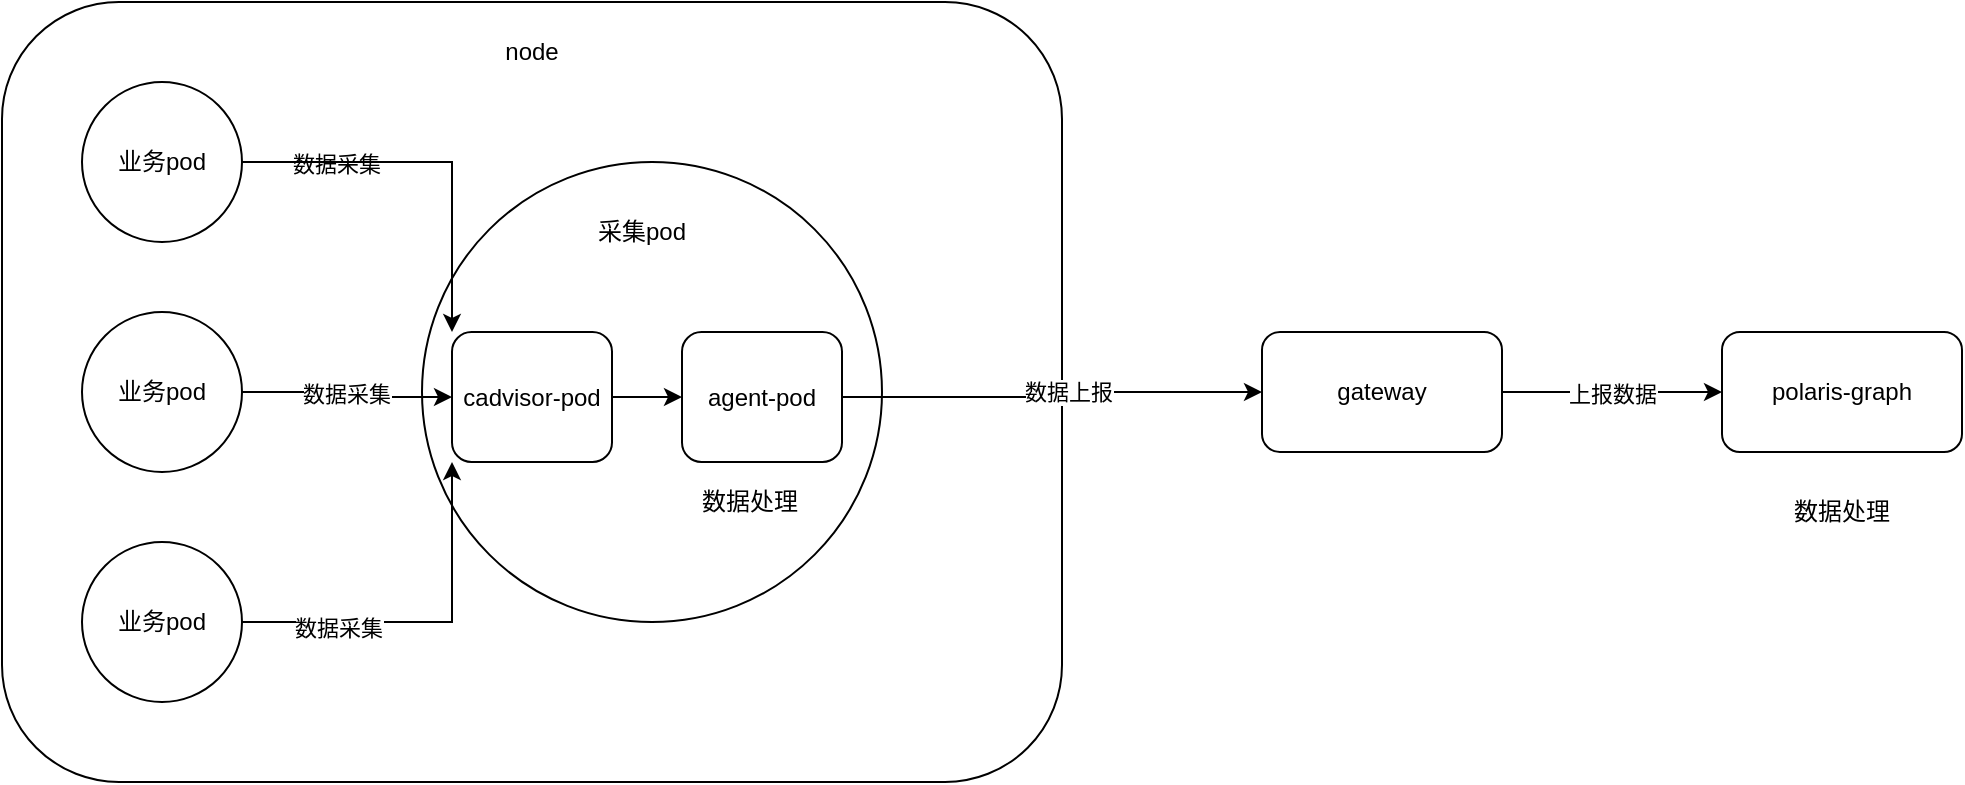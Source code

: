<mxfile version="22.0.5" type="github">
  <diagram name="第 1 页" id="Folhx8cBlLU09I4cg0l0">
    <mxGraphModel dx="2074" dy="1150" grid="1" gridSize="10" guides="1" tooltips="1" connect="1" arrows="1" fold="1" page="1" pageScale="1" pageWidth="827" pageHeight="1169" math="0" shadow="0">
      <root>
        <mxCell id="0" />
        <mxCell id="1" parent="0" />
        <mxCell id="I7m1LKKjwuE7obB8r0My-1" value="" style="rounded=1;whiteSpace=wrap;html=1;" parent="1" vertex="1">
          <mxGeometry x="40" y="120" width="530" height="390" as="geometry" />
        </mxCell>
        <mxCell id="I7m1LKKjwuE7obB8r0My-2" value="node" style="text;html=1;strokeColor=none;fillColor=none;align=center;verticalAlign=middle;whiteSpace=wrap;rounded=0;" parent="1" vertex="1">
          <mxGeometry x="275" y="130" width="60" height="30" as="geometry" />
        </mxCell>
        <mxCell id="I7m1LKKjwuE7obB8r0My-3" value="业务pod" style="ellipse;whiteSpace=wrap;html=1;aspect=fixed;" parent="1" vertex="1">
          <mxGeometry x="80" y="275" width="80" height="80" as="geometry" />
        </mxCell>
        <mxCell id="I7m1LKKjwuE7obB8r0My-4" value="业务pod" style="ellipse;whiteSpace=wrap;html=1;aspect=fixed;" parent="1" vertex="1">
          <mxGeometry x="80" y="390" width="80" height="80" as="geometry" />
        </mxCell>
        <mxCell id="hp6DXvMZNm0NTUo9UdJF-7" style="edgeStyle=orthogonalEdgeStyle;rounded=0;orthogonalLoop=1;jettySize=auto;html=1;exitX=1;exitY=0.5;exitDx=0;exitDy=0;entryX=0;entryY=0;entryDx=0;entryDy=0;" edge="1" parent="1" source="I7m1LKKjwuE7obB8r0My-5" target="I7m1LKKjwuE7obB8r0My-6">
          <mxGeometry relative="1" as="geometry" />
        </mxCell>
        <mxCell id="hp6DXvMZNm0NTUo9UdJF-8" value="数据采集" style="edgeLabel;html=1;align=center;verticalAlign=middle;resizable=0;points=[];" vertex="1" connectable="0" parent="hp6DXvMZNm0NTUo9UdJF-7">
          <mxGeometry x="-0.505" y="-1" relative="1" as="geometry">
            <mxPoint as="offset" />
          </mxGeometry>
        </mxCell>
        <mxCell id="I7m1LKKjwuE7obB8r0My-5" value="业务pod" style="ellipse;whiteSpace=wrap;html=1;aspect=fixed;" parent="1" vertex="1">
          <mxGeometry x="80" y="160" width="80" height="80" as="geometry" />
        </mxCell>
        <mxCell id="I7m1LKKjwuE7obB8r0My-13" style="edgeStyle=orthogonalEdgeStyle;rounded=0;orthogonalLoop=1;jettySize=auto;html=1;" parent="1" source="I7m1LKKjwuE7obB8r0My-6" target="I7m1LKKjwuE7obB8r0My-7" edge="1">
          <mxGeometry relative="1" as="geometry" />
        </mxCell>
        <mxCell id="I7m1LKKjwuE7obB8r0My-21" value="上报数据" style="edgeStyle=orthogonalEdgeStyle;rounded=0;orthogonalLoop=1;jettySize=auto;html=1;" parent="1" source="I7m1LKKjwuE7obB8r0My-18" edge="1">
          <mxGeometry relative="1" as="geometry">
            <mxPoint x="900" y="315" as="targetPoint" />
          </mxGeometry>
        </mxCell>
        <mxCell id="I7m1LKKjwuE7obB8r0My-18" value="gateway" style="rounded=1;whiteSpace=wrap;html=1;" parent="1" vertex="1">
          <mxGeometry x="670" y="285" width="120" height="60" as="geometry" />
        </mxCell>
        <mxCell id="I7m1LKKjwuE7obB8r0My-24" value="polaris-graph" style="rounded=1;whiteSpace=wrap;html=1;" parent="1" vertex="1">
          <mxGeometry x="900" y="285" width="120" height="60" as="geometry" />
        </mxCell>
        <mxCell id="I7m1LKKjwuE7obB8r0My-27" value="数据处理" style="text;html=1;strokeColor=none;fillColor=none;align=center;verticalAlign=middle;whiteSpace=wrap;rounded=0;" parent="1" vertex="1">
          <mxGeometry x="930" y="360" width="60" height="30" as="geometry" />
        </mxCell>
        <mxCell id="hp6DXvMZNm0NTUo9UdJF-1" value="" style="ellipse;whiteSpace=wrap;html=1;aspect=fixed;" vertex="1" parent="1">
          <mxGeometry x="250" y="200" width="230" height="230" as="geometry" />
        </mxCell>
        <mxCell id="I7m1LKKjwuE7obB8r0My-28" value="数据处理" style="text;html=1;strokeColor=none;fillColor=none;align=center;verticalAlign=middle;whiteSpace=wrap;rounded=0;" parent="1" vertex="1">
          <mxGeometry x="384" y="355" width="60" height="30" as="geometry" />
        </mxCell>
        <mxCell id="hp6DXvMZNm0NTUo9UdJF-3" value="" style="edgeStyle=orthogonalEdgeStyle;rounded=0;orthogonalLoop=1;jettySize=auto;html=1;" edge="1" parent="1" source="I7m1LKKjwuE7obB8r0My-6" target="I7m1LKKjwuE7obB8r0My-7">
          <mxGeometry relative="1" as="geometry" />
        </mxCell>
        <mxCell id="I7m1LKKjwuE7obB8r0My-6" value="cadvisor-pod" style="rounded=1;whiteSpace=wrap;html=1;" parent="1" vertex="1">
          <mxGeometry x="265" y="285" width="80" height="65" as="geometry" />
        </mxCell>
        <mxCell id="I7m1LKKjwuE7obB8r0My-7" value="agent-pod" style="rounded=1;whiteSpace=wrap;html=1;" parent="1" vertex="1">
          <mxGeometry x="380" y="285" width="80" height="65" as="geometry" />
        </mxCell>
        <mxCell id="hp6DXvMZNm0NTUo9UdJF-2" value="采集pod" style="text;html=1;strokeColor=none;fillColor=none;align=center;verticalAlign=middle;whiteSpace=wrap;rounded=0;" vertex="1" parent="1">
          <mxGeometry x="330" y="220" width="60" height="30" as="geometry" />
        </mxCell>
        <mxCell id="I7m1LKKjwuE7obB8r0My-12" style="edgeStyle=orthogonalEdgeStyle;rounded=0;orthogonalLoop=1;jettySize=auto;html=1;exitX=1;exitY=0.5;exitDx=0;exitDy=0;entryX=0;entryY=1;entryDx=0;entryDy=0;" parent="1" source="I7m1LKKjwuE7obB8r0My-4" target="I7m1LKKjwuE7obB8r0My-6" edge="1">
          <mxGeometry relative="1" as="geometry" />
        </mxCell>
        <mxCell id="I7m1LKKjwuE7obB8r0My-16" value="数据采集" style="edgeLabel;html=1;align=center;verticalAlign=middle;resizable=0;points=[];" parent="I7m1LKKjwuE7obB8r0My-12" vertex="1" connectable="0">
          <mxGeometry x="-0.484" y="-3" relative="1" as="geometry">
            <mxPoint as="offset" />
          </mxGeometry>
        </mxCell>
        <mxCell id="I7m1LKKjwuE7obB8r0My-9" value="" style="edgeStyle=orthogonalEdgeStyle;rounded=0;orthogonalLoop=1;jettySize=auto;html=1;" parent="1" source="I7m1LKKjwuE7obB8r0My-3" target="I7m1LKKjwuE7obB8r0My-6" edge="1">
          <mxGeometry relative="1" as="geometry" />
        </mxCell>
        <mxCell id="I7m1LKKjwuE7obB8r0My-15" value="数据采集" style="edgeLabel;html=1;align=center;verticalAlign=middle;resizable=0;points=[];" parent="I7m1LKKjwuE7obB8r0My-9" vertex="1" connectable="0">
          <mxGeometry x="-0.029" y="-1" relative="1" as="geometry">
            <mxPoint as="offset" />
          </mxGeometry>
        </mxCell>
        <mxCell id="I7m1LKKjwuE7obB8r0My-19" style="edgeStyle=orthogonalEdgeStyle;rounded=0;orthogonalLoop=1;jettySize=auto;html=1;entryX=0;entryY=0.5;entryDx=0;entryDy=0;" parent="1" source="I7m1LKKjwuE7obB8r0My-7" target="I7m1LKKjwuE7obB8r0My-18" edge="1">
          <mxGeometry relative="1" as="geometry" />
        </mxCell>
        <mxCell id="I7m1LKKjwuE7obB8r0My-22" value="数据上报" style="edgeLabel;html=1;align=center;verticalAlign=middle;resizable=0;points=[];" parent="I7m1LKKjwuE7obB8r0My-19" vertex="1" connectable="0">
          <mxGeometry x="0.089" relative="1" as="geometry">
            <mxPoint as="offset" />
          </mxGeometry>
        </mxCell>
        <mxCell id="hp6DXvMZNm0NTUo9UdJF-4" style="edgeStyle=orthogonalEdgeStyle;rounded=0;orthogonalLoop=1;jettySize=auto;html=1;exitX=1;exitY=0.5;exitDx=0;exitDy=0;entryX=0;entryY=0;entryDx=0;entryDy=0;" edge="1" parent="1" source="I7m1LKKjwuE7obB8r0My-5" target="I7m1LKKjwuE7obB8r0My-6">
          <mxGeometry relative="1" as="geometry" />
        </mxCell>
      </root>
    </mxGraphModel>
  </diagram>
</mxfile>
